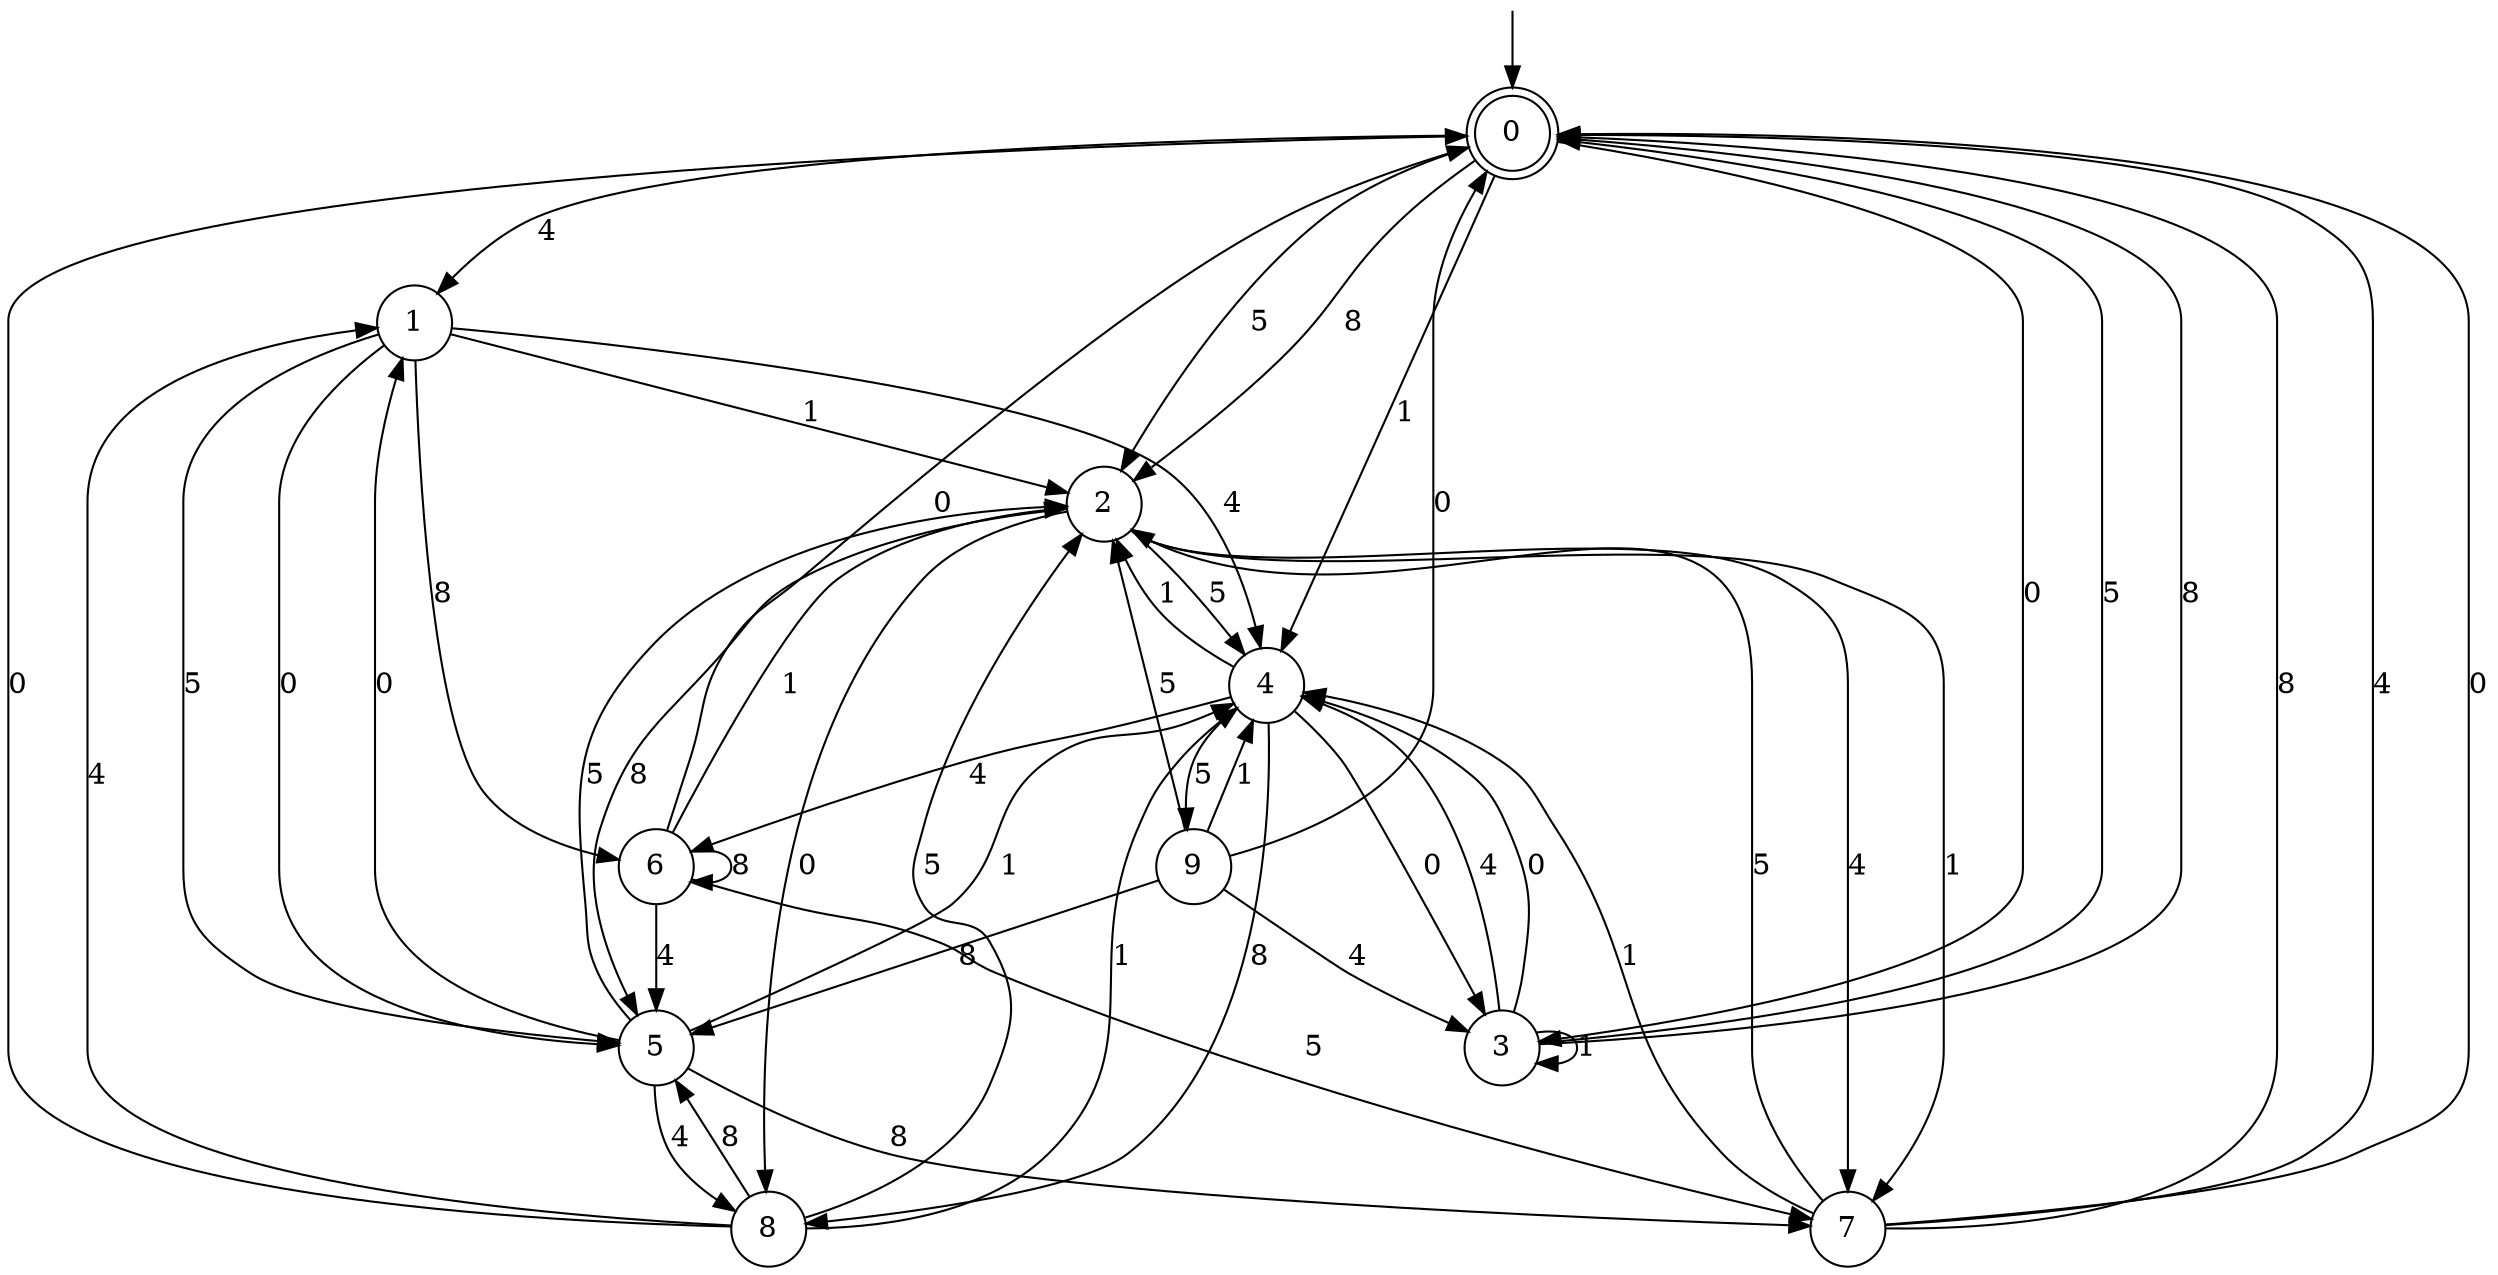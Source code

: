 digraph g {

	s0 [shape="doublecircle" label="0"];
	s1 [shape="circle" label="1"];
	s2 [shape="circle" label="2"];
	s3 [shape="circle" label="3"];
	s4 [shape="circle" label="4"];
	s5 [shape="circle" label="5"];
	s6 [shape="circle" label="6"];
	s7 [shape="circle" label="7"];
	s8 [shape="circle" label="8"];
	s9 [shape="circle" label="9"];
	s0 -> s1 [label="4"];
	s0 -> s2 [label="5"];
	s0 -> s3 [label="0"];
	s0 -> s4 [label="1"];
	s0 -> s2 [label="8"];
	s1 -> s4 [label="4"];
	s1 -> s5 [label="5"];
	s1 -> s5 [label="0"];
	s1 -> s2 [label="1"];
	s1 -> s6 [label="8"];
	s2 -> s7 [label="4"];
	s2 -> s4 [label="5"];
	s2 -> s8 [label="0"];
	s2 -> s7 [label="1"];
	s2 -> s5 [label="8"];
	s3 -> s4 [label="4"];
	s3 -> s0 [label="5"];
	s3 -> s4 [label="0"];
	s3 -> s3 [label="1"];
	s3 -> s0 [label="8"];
	s4 -> s6 [label="4"];
	s4 -> s9 [label="5"];
	s4 -> s3 [label="0"];
	s4 -> s2 [label="1"];
	s4 -> s8 [label="8"];
	s5 -> s8 [label="4"];
	s5 -> s2 [label="5"];
	s5 -> s1 [label="0"];
	s5 -> s4 [label="1"];
	s5 -> s7 [label="8"];
	s6 -> s5 [label="4"];
	s6 -> s7 [label="5"];
	s6 -> s0 [label="0"];
	s6 -> s2 [label="1"];
	s6 -> s6 [label="8"];
	s7 -> s0 [label="4"];
	s7 -> s2 [label="5"];
	s7 -> s0 [label="0"];
	s7 -> s4 [label="1"];
	s7 -> s0 [label="8"];
	s8 -> s1 [label="4"];
	s8 -> s2 [label="5"];
	s8 -> s0 [label="0"];
	s8 -> s4 [label="1"];
	s8 -> s5 [label="8"];
	s9 -> s3 [label="4"];
	s9 -> s2 [label="5"];
	s9 -> s0 [label="0"];
	s9 -> s4 [label="1"];
	s9 -> s5 [label="8"];

__start0 [label="" shape="none" width="0" height="0"];
__start0 -> s0;

}
